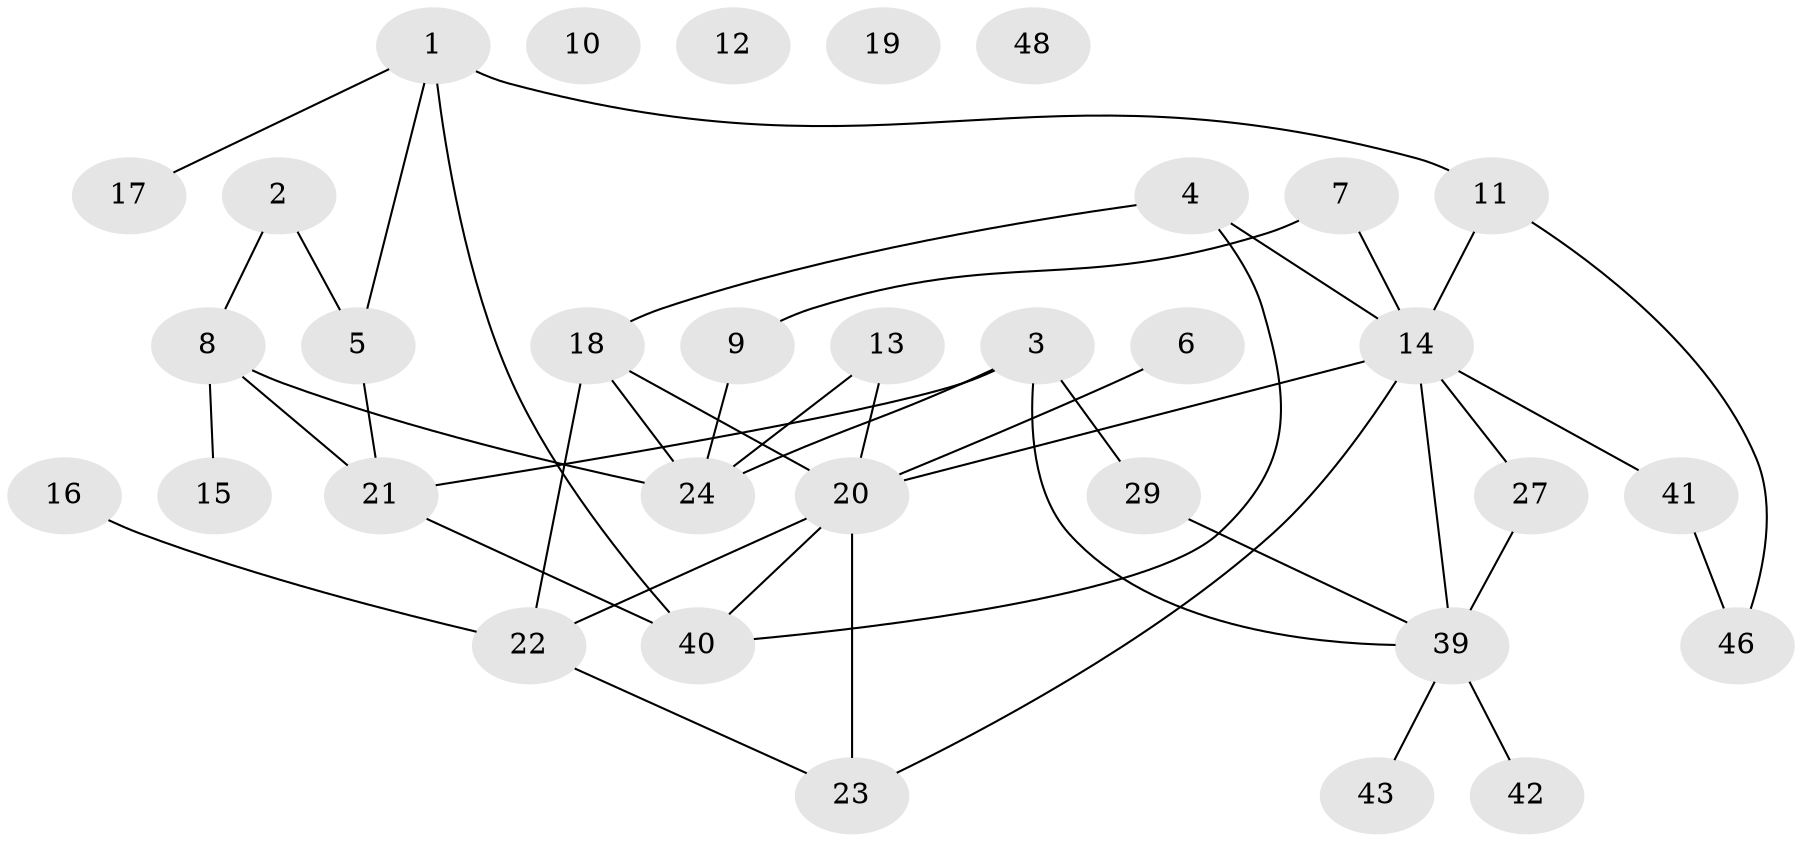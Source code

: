 // original degree distribution, {1: 0.22641509433962265, 2: 0.32075471698113206, 3: 0.11320754716981132, 0: 0.05660377358490566, 5: 0.11320754716981132, 4: 0.1509433962264151, 6: 0.018867924528301886}
// Generated by graph-tools (version 1.1) at 2025/41/03/06/25 10:41:24]
// undirected, 33 vertices, 44 edges
graph export_dot {
graph [start="1"]
  node [color=gray90,style=filled];
  1 [super="+47"];
  2;
  3 [super="+28"];
  4 [super="+25"];
  5 [super="+34"];
  6;
  7;
  8 [super="+33"];
  9 [super="+49"];
  10;
  11 [super="+52"];
  12;
  13;
  14 [super="+32"];
  15 [super="+30"];
  16 [super="+35"];
  17 [super="+38"];
  18;
  19 [super="+36"];
  20 [super="+31"];
  21 [super="+26"];
  22 [super="+37"];
  23;
  24 [super="+45"];
  27 [super="+50"];
  29;
  39 [super="+53"];
  40 [super="+51"];
  41 [super="+44"];
  42;
  43;
  46;
  48;
  1 -- 5;
  1 -- 40;
  1 -- 17;
  1 -- 11;
  2 -- 5;
  2 -- 8;
  3 -- 21 [weight=2];
  3 -- 29;
  3 -- 39;
  3 -- 24;
  4 -- 40;
  4 -- 18;
  4 -- 14;
  5 -- 21;
  6 -- 20;
  7 -- 9;
  7 -- 14;
  8 -- 15;
  8 -- 21;
  8 -- 24;
  9 -- 24;
  11 -- 46;
  11 -- 14;
  13 -- 20;
  13 -- 24;
  14 -- 23;
  14 -- 39;
  14 -- 27;
  14 -- 41;
  14 -- 20;
  16 -- 22;
  18 -- 20;
  18 -- 22;
  18 -- 24 [weight=2];
  20 -- 22;
  20 -- 40;
  20 -- 23;
  21 -- 40;
  22 -- 23;
  27 -- 39;
  29 -- 39;
  39 -- 42;
  39 -- 43;
  41 -- 46;
}
